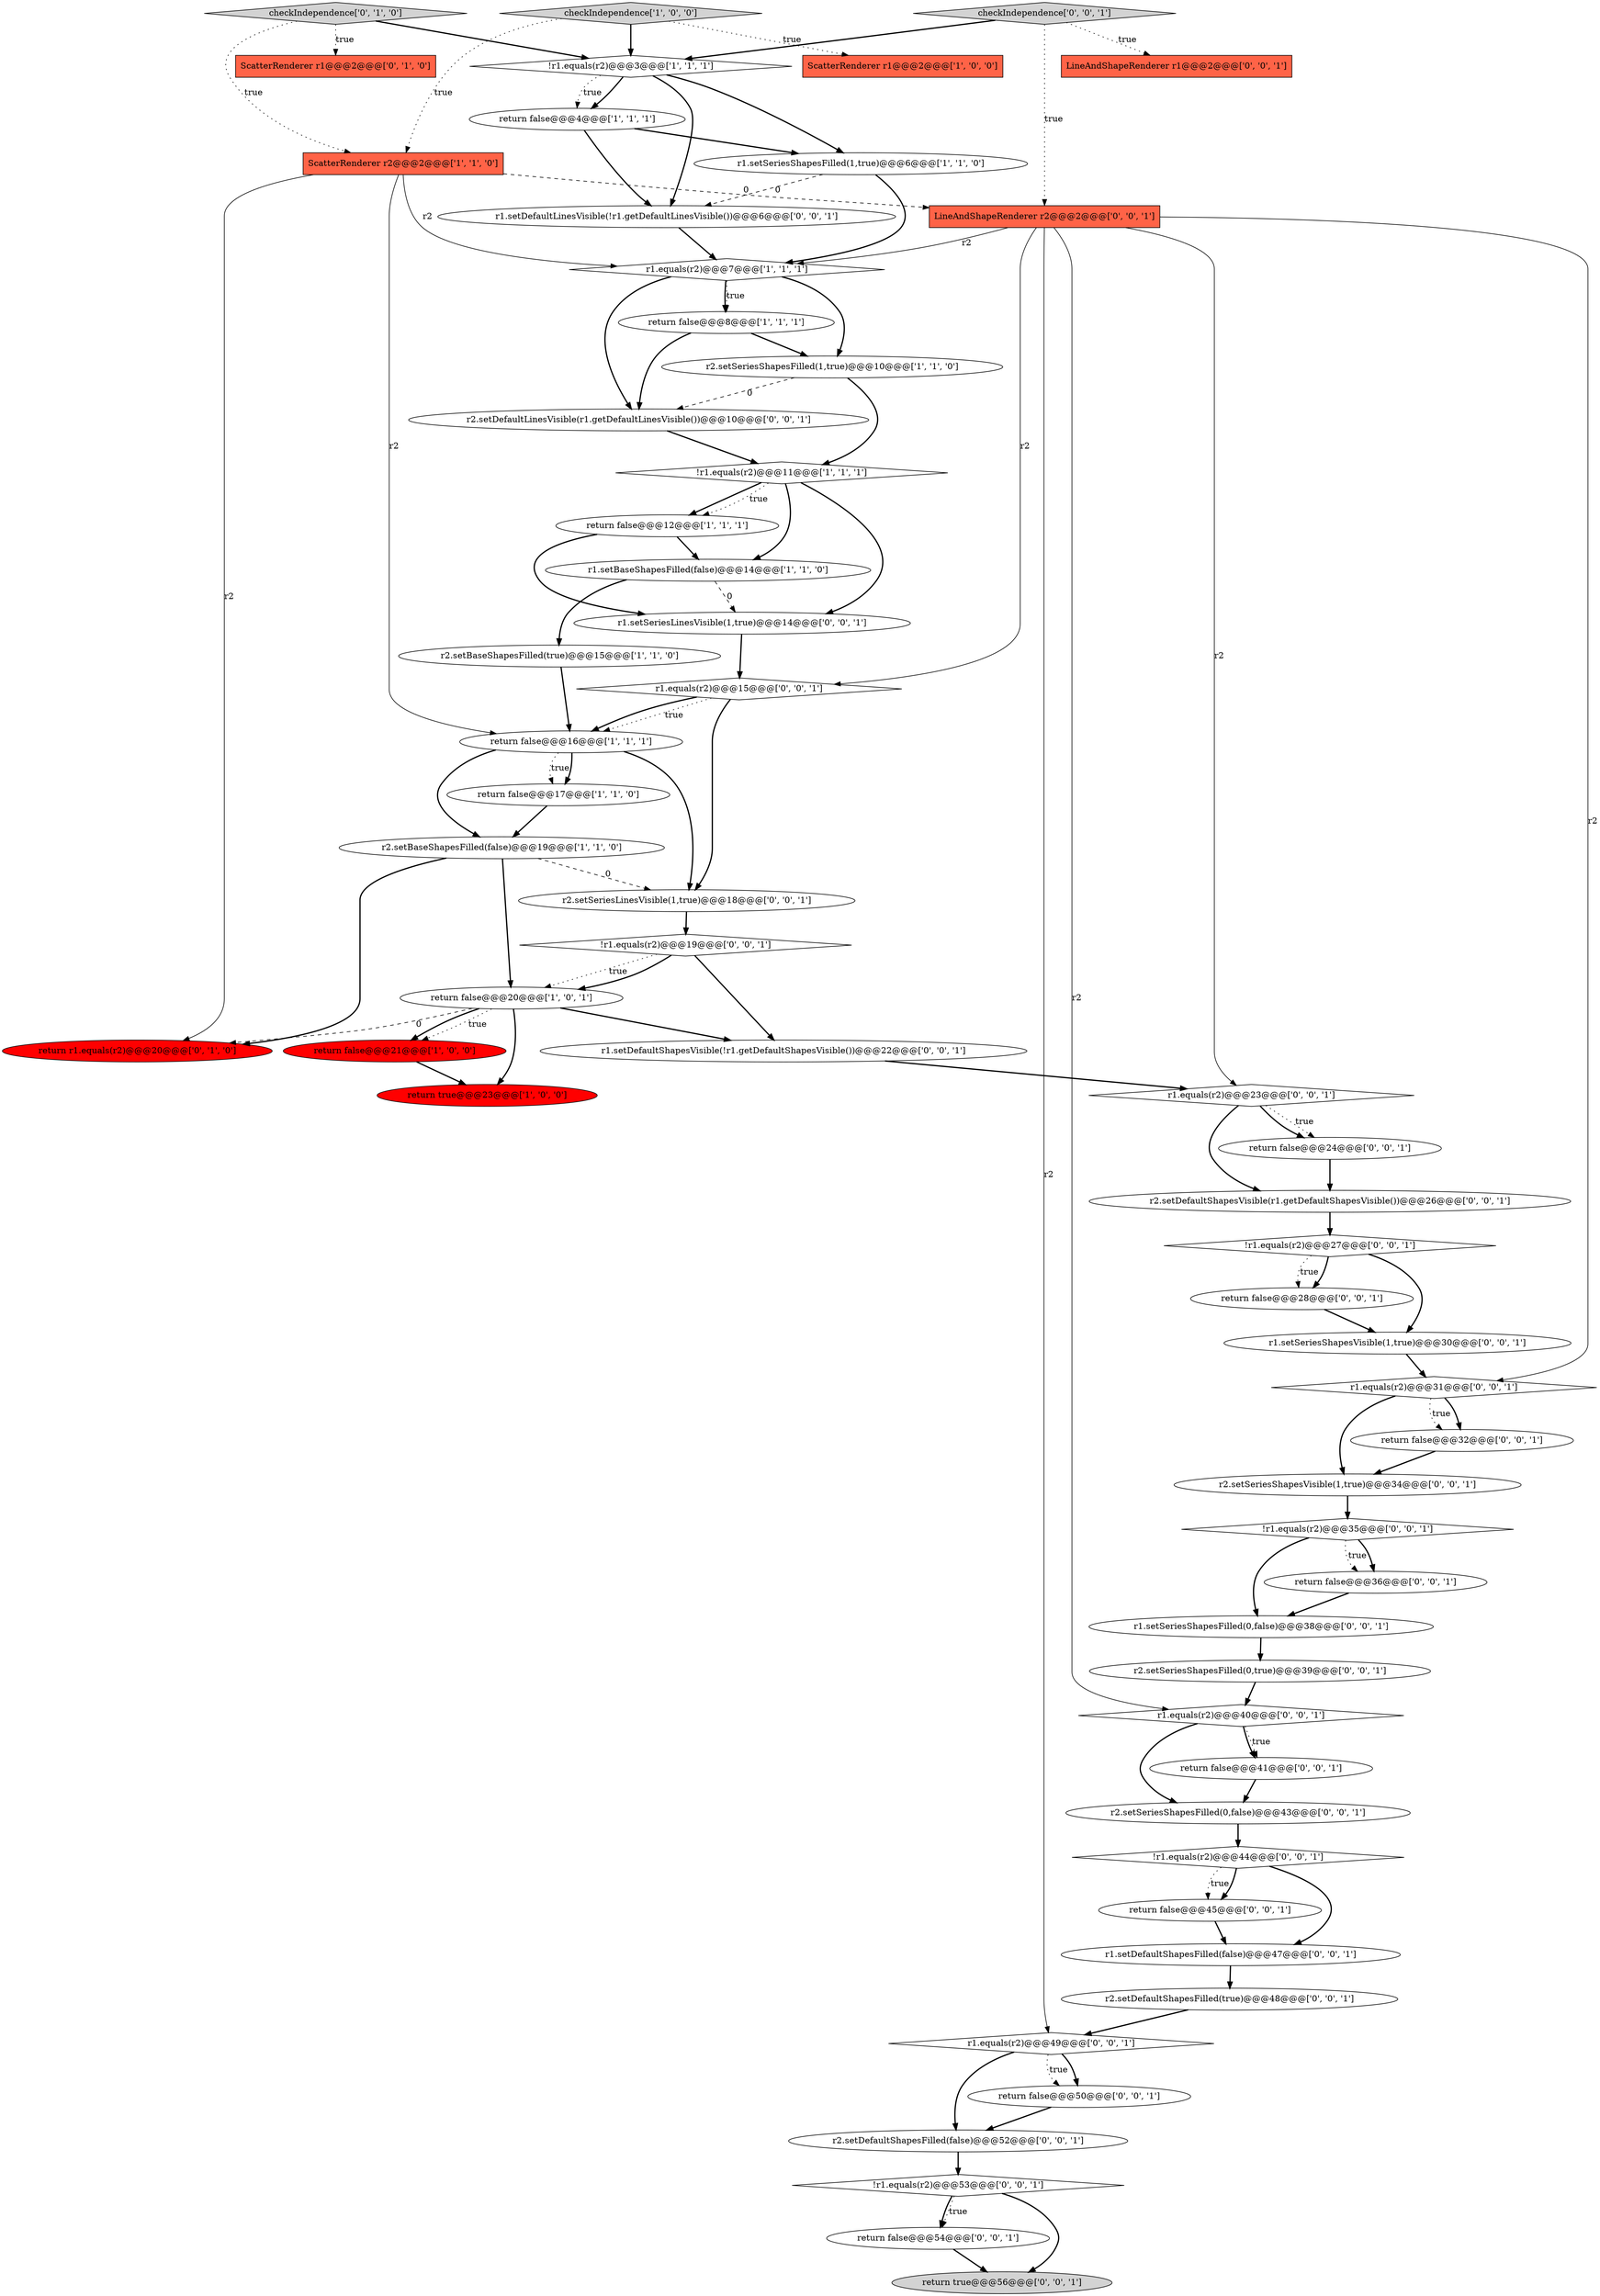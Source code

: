 digraph {
21 [style = filled, label = "checkIndependence['0', '1', '0']", fillcolor = lightgray, shape = diamond image = "AAA0AAABBB2BBB"];
8 [style = filled, label = "r1.setSeriesShapesFilled(1,true)@@@6@@@['1', '1', '0']", fillcolor = white, shape = ellipse image = "AAA0AAABBB1BBB"];
42 [style = filled, label = "return false@@@54@@@['0', '0', '1']", fillcolor = white, shape = ellipse image = "AAA0AAABBB3BBB"];
51 [style = filled, label = "!r1.equals(r2)@@@53@@@['0', '0', '1']", fillcolor = white, shape = diamond image = "AAA0AAABBB3BBB"];
40 [style = filled, label = "r1.setDefaultLinesVisible(!r1.getDefaultLinesVisible())@@@6@@@['0', '0', '1']", fillcolor = white, shape = ellipse image = "AAA0AAABBB3BBB"];
43 [style = filled, label = "r2.setDefaultShapesFilled(false)@@@52@@@['0', '0', '1']", fillcolor = white, shape = ellipse image = "AAA0AAABBB3BBB"];
52 [style = filled, label = "return false@@@28@@@['0', '0', '1']", fillcolor = white, shape = ellipse image = "AAA0AAABBB3BBB"];
11 [style = filled, label = "r2.setBaseShapesFilled(false)@@@19@@@['1', '1', '0']", fillcolor = white, shape = ellipse image = "AAA0AAABBB1BBB"];
19 [style = filled, label = "return r1.equals(r2)@@@20@@@['0', '1', '0']", fillcolor = red, shape = ellipse image = "AAA1AAABBB2BBB"];
44 [style = filled, label = "r2.setDefaultShapesFilled(true)@@@48@@@['0', '0', '1']", fillcolor = white, shape = ellipse image = "AAA0AAABBB3BBB"];
6 [style = filled, label = "return false@@@16@@@['1', '1', '1']", fillcolor = white, shape = ellipse image = "AAA0AAABBB1BBB"];
3 [style = filled, label = "return false@@@12@@@['1', '1', '1']", fillcolor = white, shape = ellipse image = "AAA0AAABBB1BBB"];
16 [style = filled, label = "r1.setBaseShapesFilled(false)@@@14@@@['1', '1', '0']", fillcolor = white, shape = ellipse image = "AAA0AAABBB1BBB"];
4 [style = filled, label = "ScatterRenderer r2@@@2@@@['1', '1', '0']", fillcolor = tomato, shape = box image = "AAA0AAABBB1BBB"];
14 [style = filled, label = "r2.setBaseShapesFilled(true)@@@15@@@['1', '1', '0']", fillcolor = white, shape = ellipse image = "AAA0AAABBB1BBB"];
53 [style = filled, label = "checkIndependence['0', '0', '1']", fillcolor = lightgray, shape = diamond image = "AAA0AAABBB3BBB"];
0 [style = filled, label = "!r1.equals(r2)@@@3@@@['1', '1', '1']", fillcolor = white, shape = diamond image = "AAA0AAABBB1BBB"];
39 [style = filled, label = "r2.setSeriesLinesVisible(1,true)@@@18@@@['0', '0', '1']", fillcolor = white, shape = ellipse image = "AAA0AAABBB3BBB"];
15 [style = filled, label = "return false@@@21@@@['1', '0', '0']", fillcolor = red, shape = ellipse image = "AAA1AAABBB1BBB"];
49 [style = filled, label = "r2.setSeriesShapesVisible(1,true)@@@34@@@['0', '0', '1']", fillcolor = white, shape = ellipse image = "AAA0AAABBB3BBB"];
55 [style = filled, label = "return true@@@56@@@['0', '0', '1']", fillcolor = lightgray, shape = ellipse image = "AAA0AAABBB3BBB"];
9 [style = filled, label = "r1.equals(r2)@@@7@@@['1', '1', '1']", fillcolor = white, shape = diamond image = "AAA0AAABBB1BBB"];
2 [style = filled, label = "ScatterRenderer r1@@@2@@@['1', '0', '0']", fillcolor = tomato, shape = box image = "AAA0AAABBB1BBB"];
12 [style = filled, label = "checkIndependence['1', '0', '0']", fillcolor = lightgray, shape = diamond image = "AAA0AAABBB1BBB"];
13 [style = filled, label = "return false@@@20@@@['1', '0', '1']", fillcolor = white, shape = ellipse image = "AAA0AAABBB1BBB"];
25 [style = filled, label = "r1.setDefaultShapesVisible(!r1.getDefaultShapesVisible())@@@22@@@['0', '0', '1']", fillcolor = white, shape = ellipse image = "AAA0AAABBB3BBB"];
28 [style = filled, label = "r1.setSeriesShapesVisible(1,true)@@@30@@@['0', '0', '1']", fillcolor = white, shape = ellipse image = "AAA0AAABBB3BBB"];
30 [style = filled, label = "r2.setSeriesShapesFilled(0,false)@@@43@@@['0', '0', '1']", fillcolor = white, shape = ellipse image = "AAA0AAABBB3BBB"];
34 [style = filled, label = "r1.equals(r2)@@@31@@@['0', '0', '1']", fillcolor = white, shape = diamond image = "AAA0AAABBB3BBB"];
37 [style = filled, label = "return false@@@50@@@['0', '0', '1']", fillcolor = white, shape = ellipse image = "AAA0AAABBB3BBB"];
41 [style = filled, label = "return false@@@36@@@['0', '0', '1']", fillcolor = white, shape = ellipse image = "AAA0AAABBB3BBB"];
56 [style = filled, label = "r1.equals(r2)@@@23@@@['0', '0', '1']", fillcolor = white, shape = diamond image = "AAA0AAABBB3BBB"];
47 [style = filled, label = "return false@@@41@@@['0', '0', '1']", fillcolor = white, shape = ellipse image = "AAA0AAABBB3BBB"];
45 [style = filled, label = "r1.setSeriesLinesVisible(1,true)@@@14@@@['0', '0', '1']", fillcolor = white, shape = ellipse image = "AAA0AAABBB3BBB"];
38 [style = filled, label = "r2.setSeriesShapesFilled(0,true)@@@39@@@['0', '0', '1']", fillcolor = white, shape = ellipse image = "AAA0AAABBB3BBB"];
26 [style = filled, label = "r1.equals(r2)@@@40@@@['0', '0', '1']", fillcolor = white, shape = diamond image = "AAA0AAABBB3BBB"];
18 [style = filled, label = "!r1.equals(r2)@@@11@@@['1', '1', '1']", fillcolor = white, shape = diamond image = "AAA0AAABBB1BBB"];
46 [style = filled, label = "r2.setDefaultShapesVisible(r1.getDefaultShapesVisible())@@@26@@@['0', '0', '1']", fillcolor = white, shape = ellipse image = "AAA0AAABBB3BBB"];
31 [style = filled, label = "return false@@@32@@@['0', '0', '1']", fillcolor = white, shape = ellipse image = "AAA0AAABBB3BBB"];
27 [style = filled, label = "!r1.equals(r2)@@@27@@@['0', '0', '1']", fillcolor = white, shape = diamond image = "AAA0AAABBB3BBB"];
35 [style = filled, label = "return false@@@24@@@['0', '0', '1']", fillcolor = white, shape = ellipse image = "AAA0AAABBB3BBB"];
1 [style = filled, label = "return true@@@23@@@['1', '0', '0']", fillcolor = red, shape = ellipse image = "AAA1AAABBB1BBB"];
5 [style = filled, label = "return false@@@8@@@['1', '1', '1']", fillcolor = white, shape = ellipse image = "AAA0AAABBB1BBB"];
54 [style = filled, label = "!r1.equals(r2)@@@35@@@['0', '0', '1']", fillcolor = white, shape = diamond image = "AAA0AAABBB3BBB"];
22 [style = filled, label = "r1.equals(r2)@@@49@@@['0', '0', '1']", fillcolor = white, shape = diamond image = "AAA0AAABBB3BBB"];
50 [style = filled, label = "LineAndShapeRenderer r2@@@2@@@['0', '0', '1']", fillcolor = tomato, shape = box image = "AAA0AAABBB3BBB"];
20 [style = filled, label = "ScatterRenderer r1@@@2@@@['0', '1', '0']", fillcolor = tomato, shape = box image = "AAA0AAABBB2BBB"];
24 [style = filled, label = "r1.equals(r2)@@@15@@@['0', '0', '1']", fillcolor = white, shape = diamond image = "AAA0AAABBB3BBB"];
57 [style = filled, label = "return false@@@45@@@['0', '0', '1']", fillcolor = white, shape = ellipse image = "AAA0AAABBB3BBB"];
32 [style = filled, label = "!r1.equals(r2)@@@44@@@['0', '0', '1']", fillcolor = white, shape = diamond image = "AAA0AAABBB3BBB"];
7 [style = filled, label = "return false@@@17@@@['1', '1', '0']", fillcolor = white, shape = ellipse image = "AAA0AAABBB1BBB"];
17 [style = filled, label = "return false@@@4@@@['1', '1', '1']", fillcolor = white, shape = ellipse image = "AAA0AAABBB1BBB"];
36 [style = filled, label = "r1.setSeriesShapesFilled(0,false)@@@38@@@['0', '0', '1']", fillcolor = white, shape = ellipse image = "AAA0AAABBB3BBB"];
23 [style = filled, label = "LineAndShapeRenderer r1@@@2@@@['0', '0', '1']", fillcolor = tomato, shape = box image = "AAA0AAABBB3BBB"];
33 [style = filled, label = "r1.setDefaultShapesFilled(false)@@@47@@@['0', '0', '1']", fillcolor = white, shape = ellipse image = "AAA0AAABBB3BBB"];
10 [style = filled, label = "r2.setSeriesShapesFilled(1,true)@@@10@@@['1', '1', '0']", fillcolor = white, shape = ellipse image = "AAA0AAABBB1BBB"];
29 [style = filled, label = "r2.setDefaultLinesVisible(r1.getDefaultLinesVisible())@@@10@@@['0', '0', '1']", fillcolor = white, shape = ellipse image = "AAA0AAABBB3BBB"];
48 [style = filled, label = "!r1.equals(r2)@@@19@@@['0', '0', '1']", fillcolor = white, shape = diamond image = "AAA0AAABBB3BBB"];
24->6 [style = dotted, label="true"];
56->35 [style = dotted, label="true"];
18->3 [style = bold, label=""];
57->33 [style = bold, label=""];
22->37 [style = bold, label=""];
27->28 [style = bold, label=""];
24->39 [style = bold, label=""];
9->10 [style = bold, label=""];
54->41 [style = dotted, label="true"];
3->16 [style = bold, label=""];
18->45 [style = bold, label=""];
45->24 [style = bold, label=""];
13->1 [style = bold, label=""];
29->18 [style = bold, label=""];
4->9 [style = solid, label="r2"];
52->28 [style = bold, label=""];
37->43 [style = bold, label=""];
51->42 [style = dotted, label="true"];
11->39 [style = dashed, label="0"];
6->11 [style = bold, label=""];
18->3 [style = dotted, label="true"];
11->13 [style = bold, label=""];
0->8 [style = bold, label=""];
9->5 [style = bold, label=""];
16->14 [style = bold, label=""];
13->15 [style = dotted, label="true"];
4->6 [style = solid, label="r2"];
0->40 [style = bold, label=""];
38->26 [style = bold, label=""];
9->29 [style = bold, label=""];
33->44 [style = bold, label=""];
5->29 [style = bold, label=""];
5->10 [style = bold, label=""];
13->25 [style = bold, label=""];
7->11 [style = bold, label=""];
21->20 [style = dotted, label="true"];
21->0 [style = bold, label=""];
48->13 [style = dotted, label="true"];
0->17 [style = bold, label=""];
22->43 [style = bold, label=""];
43->51 [style = bold, label=""];
12->2 [style = dotted, label="true"];
50->24 [style = solid, label="r2"];
26->47 [style = bold, label=""];
56->46 [style = bold, label=""];
34->31 [style = bold, label=""];
54->41 [style = bold, label=""];
10->29 [style = dashed, label="0"];
50->56 [style = solid, label="r2"];
34->31 [style = dotted, label="true"];
4->50 [style = dashed, label="0"];
16->45 [style = dashed, label="0"];
6->7 [style = dotted, label="true"];
4->19 [style = solid, label="r2"];
12->4 [style = dotted, label="true"];
44->22 [style = bold, label=""];
13->15 [style = bold, label=""];
48->13 [style = bold, label=""];
51->42 [style = bold, label=""];
6->7 [style = bold, label=""];
6->39 [style = bold, label=""];
49->54 [style = bold, label=""];
14->6 [style = bold, label=""];
50->34 [style = solid, label="r2"];
17->8 [style = bold, label=""];
10->18 [style = bold, label=""];
8->40 [style = dashed, label="0"];
32->57 [style = dotted, label="true"];
34->49 [style = bold, label=""];
3->45 [style = bold, label=""];
22->37 [style = dotted, label="true"];
17->40 [style = bold, label=""];
53->50 [style = dotted, label="true"];
30->32 [style = bold, label=""];
40->9 [style = bold, label=""];
31->49 [style = bold, label=""];
32->57 [style = bold, label=""];
42->55 [style = bold, label=""];
32->33 [style = bold, label=""];
56->35 [style = bold, label=""];
27->52 [style = bold, label=""];
27->52 [style = dotted, label="true"];
41->36 [style = bold, label=""];
54->36 [style = bold, label=""];
50->22 [style = solid, label="r2"];
53->23 [style = dotted, label="true"];
53->0 [style = bold, label=""];
15->1 [style = bold, label=""];
18->16 [style = bold, label=""];
9->5 [style = dotted, label="true"];
26->47 [style = dotted, label="true"];
39->48 [style = bold, label=""];
50->26 [style = solid, label="r2"];
28->34 [style = bold, label=""];
25->56 [style = bold, label=""];
13->19 [style = dashed, label="0"];
11->19 [style = bold, label=""];
12->0 [style = bold, label=""];
21->4 [style = dotted, label="true"];
47->30 [style = bold, label=""];
26->30 [style = bold, label=""];
51->55 [style = bold, label=""];
46->27 [style = bold, label=""];
8->9 [style = bold, label=""];
48->25 [style = bold, label=""];
0->17 [style = dotted, label="true"];
50->9 [style = solid, label="r2"];
36->38 [style = bold, label=""];
24->6 [style = bold, label=""];
35->46 [style = bold, label=""];
}
